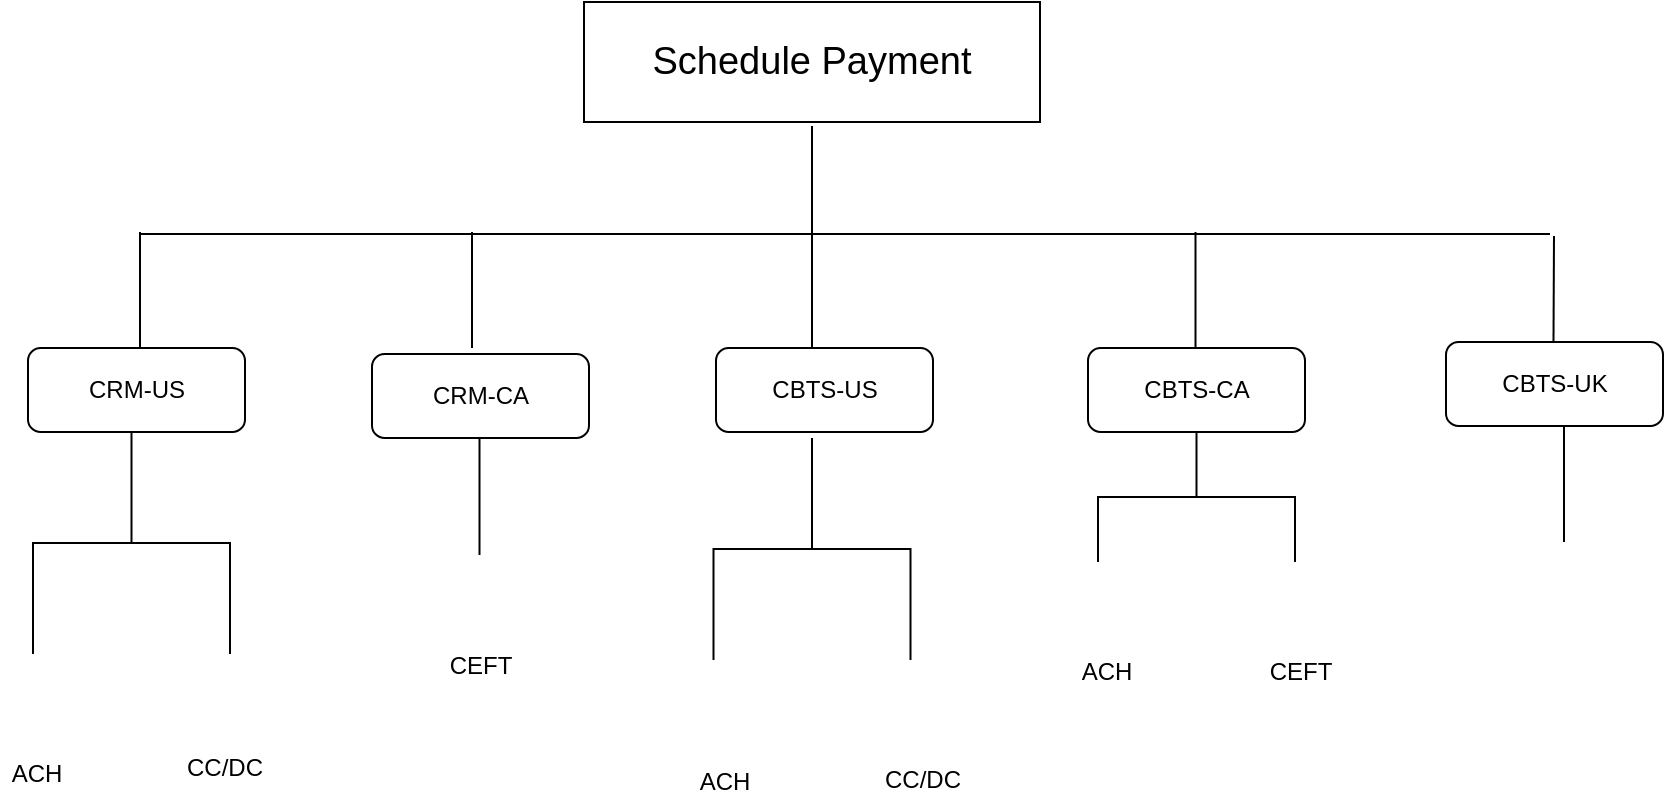 <mxfile version="13.6.10" type="github">
  <diagram id="J9oQ7YEbLdYVICq-9z-E" name="Page-1">
    <mxGraphModel dx="1038" dy="580" grid="0" gridSize="10" guides="1" tooltips="1" connect="1" arrows="1" fold="1" page="1" pageScale="1" pageWidth="850" pageHeight="1100" math="0" shadow="0">
      <root>
        <mxCell id="0" />
        <mxCell id="1" parent="0" />
        <mxCell id="SAiguCN7g2tJS7Ev6xJh-11" value="" style="shape=image;html=1;verticalAlign=top;verticalLabelPosition=bottom;labelBackgroundColor=#ffffff;imageAspect=0;aspect=fixed;image=https://cdn0.iconfinder.com/data/icons/elasto-online-store/26/00-ELASTOFONT-STORE-READY_bank-128.png" parent="1" vertex="1">
          <mxGeometry x="11" y="364.25" width="41" height="41" as="geometry" />
        </mxCell>
        <mxCell id="SAiguCN7g2tJS7Ev6xJh-13" value="" style="shape=image;html=1;verticalAlign=top;verticalLabelPosition=bottom;labelBackgroundColor=#ffffff;imageAspect=0;aspect=fixed;image=https://cdn3.iconfinder.com/data/icons/google-material-design-icons/48/ic_payment_48px-128.png" parent="1" vertex="1">
          <mxGeometry x="99" y="358" width="50.5" height="50.5" as="geometry" />
        </mxCell>
        <mxCell id="SAiguCN7g2tJS7Ev6xJh-14" value="ACH" style="text;html=1;align=center;verticalAlign=middle;resizable=0;points=[];autosize=1;" parent="1" vertex="1">
          <mxGeometry x="11" y="409" width="36" height="18" as="geometry" />
        </mxCell>
        <mxCell id="SAiguCN7g2tJS7Ev6xJh-16" value="CC/DC" style="text;html=1;align=center;verticalAlign=middle;resizable=0;points=[];autosize=1;" parent="1" vertex="1">
          <mxGeometry x="98.5" y="406.25" width="48" height="18" as="geometry" />
        </mxCell>
        <mxCell id="SAiguCN7g2tJS7Ev6xJh-20" value="CRM-US" style="rounded=1;whiteSpace=wrap;html=1;" parent="1" vertex="1">
          <mxGeometry x="25" y="205" width="108.5" height="42" as="geometry" />
        </mxCell>
        <mxCell id="SAiguCN7g2tJS7Ev6xJh-21" value="CRM-CA" style="rounded=1;whiteSpace=wrap;html=1;" parent="1" vertex="1">
          <mxGeometry x="197" y="208" width="108.5" height="42" as="geometry" />
        </mxCell>
        <mxCell id="SAiguCN7g2tJS7Ev6xJh-22" value="CBTS-US" style="rounded=1;whiteSpace=wrap;html=1;" parent="1" vertex="1">
          <mxGeometry x="369" y="205" width="108.5" height="42" as="geometry" />
        </mxCell>
        <mxCell id="SAiguCN7g2tJS7Ev6xJh-23" value="CBTS-CA" style="rounded=1;whiteSpace=wrap;html=1;" parent="1" vertex="1">
          <mxGeometry x="555" y="205" width="108.5" height="42" as="geometry" />
        </mxCell>
        <mxCell id="SAiguCN7g2tJS7Ev6xJh-24" value="CBTS-UK" style="rounded=1;whiteSpace=wrap;html=1;" parent="1" vertex="1">
          <mxGeometry x="734" y="202" width="108.5" height="42" as="geometry" />
        </mxCell>
        <mxCell id="SAiguCN7g2tJS7Ev6xJh-26" value="&lt;font style=&quot;font-size: 19px&quot;&gt;Schedule Payment&lt;/font&gt;" style="rounded=0;whiteSpace=wrap;html=1;" parent="1" vertex="1">
          <mxGeometry x="303" y="32" width="228" height="60" as="geometry" />
        </mxCell>
        <mxCell id="SAiguCN7g2tJS7Ev6xJh-30" value="" style="endArrow=none;html=1;" parent="1" edge="1">
          <mxGeometry width="50" height="50" relative="1" as="geometry">
            <mxPoint x="81" y="148" as="sourcePoint" />
            <mxPoint x="786" y="148" as="targetPoint" />
          </mxGeometry>
        </mxCell>
        <mxCell id="SAiguCN7g2tJS7Ev6xJh-31" value="" style="endArrow=none;html=1;" parent="1" edge="1">
          <mxGeometry width="50" height="50" relative="1" as="geometry">
            <mxPoint x="417" y="205" as="sourcePoint" />
            <mxPoint x="417" y="147" as="targetPoint" />
          </mxGeometry>
        </mxCell>
        <mxCell id="SAiguCN7g2tJS7Ev6xJh-32" value="" style="endArrow=none;html=1;" parent="1" edge="1">
          <mxGeometry width="50" height="50" relative="1" as="geometry">
            <mxPoint x="81" y="205" as="sourcePoint" />
            <mxPoint x="81" y="147" as="targetPoint" />
          </mxGeometry>
        </mxCell>
        <mxCell id="SAiguCN7g2tJS7Ev6xJh-33" value="" style="endArrow=none;html=1;" parent="1" edge="1">
          <mxGeometry width="50" height="50" relative="1" as="geometry">
            <mxPoint x="247" y="205" as="sourcePoint" />
            <mxPoint x="247" y="147" as="targetPoint" />
          </mxGeometry>
        </mxCell>
        <mxCell id="SAiguCN7g2tJS7Ev6xJh-34" value="" style="endArrow=none;html=1;" parent="1" edge="1">
          <mxGeometry width="50" height="50" relative="1" as="geometry">
            <mxPoint x="787.75" y="202" as="sourcePoint" />
            <mxPoint x="788" y="149" as="targetPoint" />
          </mxGeometry>
        </mxCell>
        <mxCell id="SAiguCN7g2tJS7Ev6xJh-35" value="" style="endArrow=none;html=1;" parent="1" edge="1">
          <mxGeometry width="50" height="50" relative="1" as="geometry">
            <mxPoint x="608.75" y="205" as="sourcePoint" />
            <mxPoint x="608.75" y="147" as="targetPoint" />
          </mxGeometry>
        </mxCell>
        <mxCell id="SAiguCN7g2tJS7Ev6xJh-36" value="" style="endArrow=none;html=1;" parent="1" edge="1">
          <mxGeometry width="50" height="50" relative="1" as="geometry">
            <mxPoint x="417" y="152" as="sourcePoint" />
            <mxPoint x="417" y="94" as="targetPoint" />
          </mxGeometry>
        </mxCell>
        <mxCell id="SAiguCN7g2tJS7Ev6xJh-45" value="" style="strokeWidth=1;html=1;shape=mxgraph.flowchart.annotation_2;align=left;labelPosition=right;pointerEvents=1;direction=south;" parent="1" vertex="1">
          <mxGeometry x="27.5" y="247" width="98.5" height="111" as="geometry" />
        </mxCell>
        <mxCell id="SAiguCN7g2tJS7Ev6xJh-47" value="" style="strokeWidth=1;html=1;shape=mxgraph.flowchart.annotation_2;align=left;labelPosition=right;pointerEvents=1;direction=south;" parent="1" vertex="1">
          <mxGeometry x="367.75" y="250" width="98.5" height="111" as="geometry" />
        </mxCell>
        <mxCell id="SAiguCN7g2tJS7Ev6xJh-52" value="" style="shape=image;html=1;verticalAlign=top;verticalLabelPosition=bottom;labelBackgroundColor=#ffffff;imageAspect=0;aspect=fixed;image=https://cdn0.iconfinder.com/data/icons/elasto-online-store/26/00-ELASTOFONT-STORE-READY_bank-128.png" parent="1" vertex="1">
          <mxGeometry x="350" y="368" width="41" height="41" as="geometry" />
        </mxCell>
        <mxCell id="SAiguCN7g2tJS7Ev6xJh-53" value="" style="shape=image;html=1;verticalAlign=top;verticalLabelPosition=bottom;labelBackgroundColor=#ffffff;imageAspect=0;aspect=fixed;image=https://cdn3.iconfinder.com/data/icons/google-material-design-icons/48/ic_payment_48px-128.png" parent="1" vertex="1">
          <mxGeometry x="446" y="362.5" width="49.5" height="49.5" as="geometry" />
        </mxCell>
        <mxCell id="SAiguCN7g2tJS7Ev6xJh-54" value="ACH" style="text;html=1;align=center;verticalAlign=middle;resizable=0;points=[];autosize=1;" parent="1" vertex="1">
          <mxGeometry x="355" y="412.5" width="36" height="18" as="geometry" />
        </mxCell>
        <mxCell id="SAiguCN7g2tJS7Ev6xJh-55" value="CC/DC" style="text;html=1;align=center;verticalAlign=middle;resizable=0;points=[];autosize=1;" parent="1" vertex="1">
          <mxGeometry x="447.5" y="412" width="48" height="18" as="geometry" />
        </mxCell>
        <mxCell id="SAiguCN7g2tJS7Ev6xJh-59" value="" style="shape=image;html=1;verticalAlign=top;verticalLabelPosition=bottom;labelBackgroundColor=#ffffff;imageAspect=0;aspect=fixed;image=https://cdn3.iconfinder.com/data/icons/tango-icon-library/48/process-stop-128.png;strokeColor=#000000;strokeWidth=1;" parent="1" vertex="1">
          <mxGeometry x="769" y="305" width="50" height="50" as="geometry" />
        </mxCell>
        <mxCell id="SAiguCN7g2tJS7Ev6xJh-60" value="" style="endArrow=none;html=1;" parent="1" edge="1">
          <mxGeometry width="50" height="50" relative="1" as="geometry">
            <mxPoint x="793" y="302" as="sourcePoint" />
            <mxPoint x="793" y="244" as="targetPoint" />
          </mxGeometry>
        </mxCell>
        <mxCell id="3agMhINum5lRsY7JjDlr-2" value="" style="shape=image;html=1;verticalAlign=top;verticalLabelPosition=bottom;labelBackgroundColor=#ffffff;imageAspect=0;aspect=fixed;image=https://cdn0.iconfinder.com/data/icons/elasto-online-store/26/00-ELASTOFONT-STORE-READY_bank-128.png" parent="1" vertex="1">
          <mxGeometry x="230.75" y="312" width="41" height="41" as="geometry" />
        </mxCell>
        <mxCell id="3agMhINum5lRsY7JjDlr-3" value="CEFT" style="text;html=1;align=center;verticalAlign=middle;resizable=0;points=[];autosize=1;" parent="1" vertex="1">
          <mxGeometry x="230.75" y="355" width="41" height="18" as="geometry" />
        </mxCell>
        <mxCell id="3agMhINum5lRsY7JjDlr-9" value="" style="shape=image;html=1;verticalAlign=top;verticalLabelPosition=bottom;labelBackgroundColor=#ffffff;imageAspect=0;aspect=fixed;image=https://cdn0.iconfinder.com/data/icons/elasto-online-store/26/00-ELASTOFONT-STORE-READY_bank-128.png" parent="1" vertex="1">
          <mxGeometry x="543" y="317" width="41" height="41" as="geometry" />
        </mxCell>
        <mxCell id="3agMhINum5lRsY7JjDlr-10" value="" style="shape=image;html=1;verticalAlign=top;verticalLabelPosition=bottom;labelBackgroundColor=#ffffff;imageAspect=0;aspect=fixed;image=https://cdn0.iconfinder.com/data/icons/elasto-online-store/26/00-ELASTOFONT-STORE-READY_bank-128.png" parent="1" vertex="1">
          <mxGeometry x="640" y="317" width="41" height="41" as="geometry" />
        </mxCell>
        <mxCell id="3agMhINum5lRsY7JjDlr-11" value="" style="strokeWidth=1;html=1;shape=mxgraph.flowchart.annotation_2;align=left;labelPosition=right;pointerEvents=1;direction=south;" parent="1" vertex="1">
          <mxGeometry x="560" y="247" width="98.5" height="65" as="geometry" />
        </mxCell>
        <mxCell id="3agMhINum5lRsY7JjDlr-12" value="ACH" style="text;html=1;align=center;verticalAlign=middle;resizable=0;points=[];autosize=1;" parent="1" vertex="1">
          <mxGeometry x="545.5" y="358" width="36" height="18" as="geometry" />
        </mxCell>
        <mxCell id="3agMhINum5lRsY7JjDlr-13" value="CEFT" style="text;html=1;align=center;verticalAlign=middle;resizable=0;points=[];autosize=1;" parent="1" vertex="1">
          <mxGeometry x="640" y="358" width="41" height="18" as="geometry" />
        </mxCell>
        <mxCell id="DEjnjeISw7vLiM5D_dcb-1" value="" style="endArrow=none;html=1;" edge="1" parent="1">
          <mxGeometry width="50" height="50" relative="1" as="geometry">
            <mxPoint x="250.75" y="308.5" as="sourcePoint" />
            <mxPoint x="250.75" y="250.5" as="targetPoint" />
          </mxGeometry>
        </mxCell>
      </root>
    </mxGraphModel>
  </diagram>
</mxfile>
